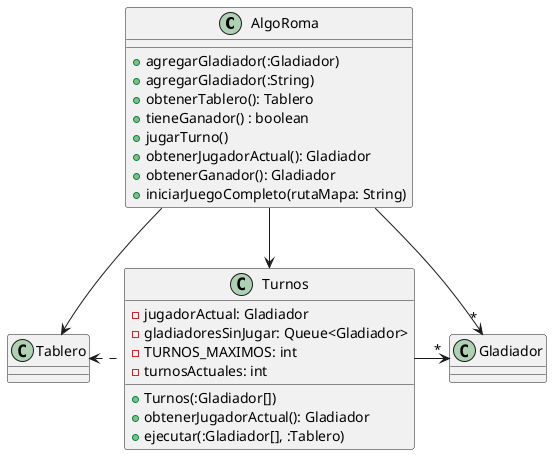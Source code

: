 @startuml

class AlgoRoma {
    + agregarGladiador(:Gladiador)
    + agregarGladiador(:String)
    + obtenerTablero(): Tablero
    + tieneGanador() : boolean
    + jugarTurno()
    + obtenerJugadorActual(): Gladiador
    + obtenerGanador(): Gladiador
    + iniciarJuegoCompleto(rutaMapa: String)
}

class Turnos {
    - jugadorActual: Gladiador
    - gladiadoresSinJugar: Queue<Gladiador>
    - TURNOS_MAXIMOS: int
    - turnosActuales: int
    + Turnos(:Gladiador[])
    + obtenerJugadorActual(): Gladiador
    + ejecutar(:Gladiador[], :Tablero)
}

AlgoRoma --> Tablero
AlgoRoma --> "*" Gladiador
AlgoRoma --> Turnos

Turnos -> "*" Gladiador
Tablero <. Turnos

@enduml